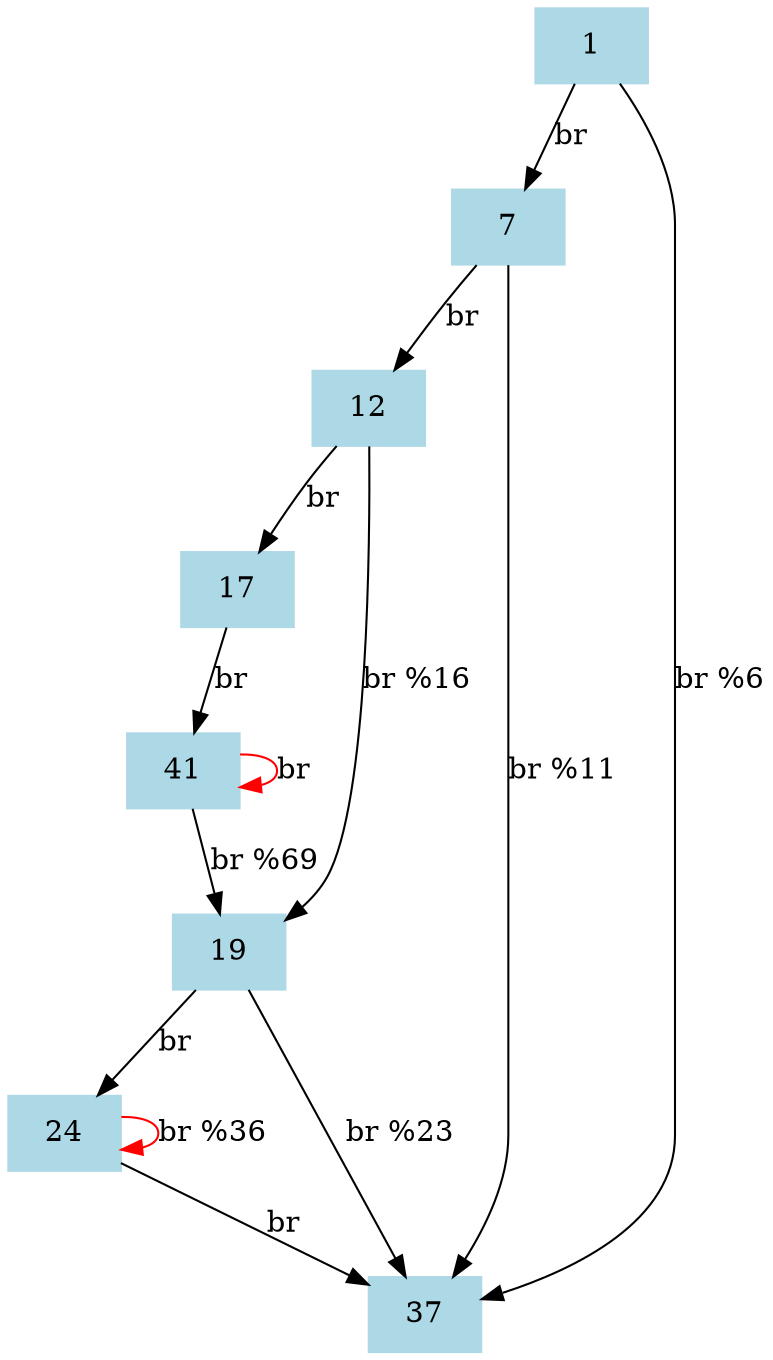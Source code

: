 digraph CFG {
    node [shape=box, style=filled, color=lightblue];
    
    label_1 [label="1"];
    label_7 [label="7"];
    label_12 [label="12"];
    label_17 [label="17"];
    label_19 [label="19"];
    label_24 [label="24"];
    label_37 [label="37"];
    label_41 [label="41"];
    
    label_1 -> label_37 [label="br %6"];
    label_1 -> label_7 [label="br"];
    
    label_7 -> label_37 [label="br %11"];
    label_7 -> label_12 [label="br"];
    
    label_12 -> label_19 [label="br %16"];
    label_12 -> label_17 [label="br"];
    
    label_17 -> label_41 [label="br"];
    
    label_19 -> label_37 [label="br %23"];
    label_19 -> label_24 [label="br"];
    
    label_24 -> label_24 [label="br %36", color=red];
    label_24 -> label_37 [label="br"];
    
    label_41 -> label_19 [label="br %69"];
    label_41 -> label_41 [label="br", color=red];
}